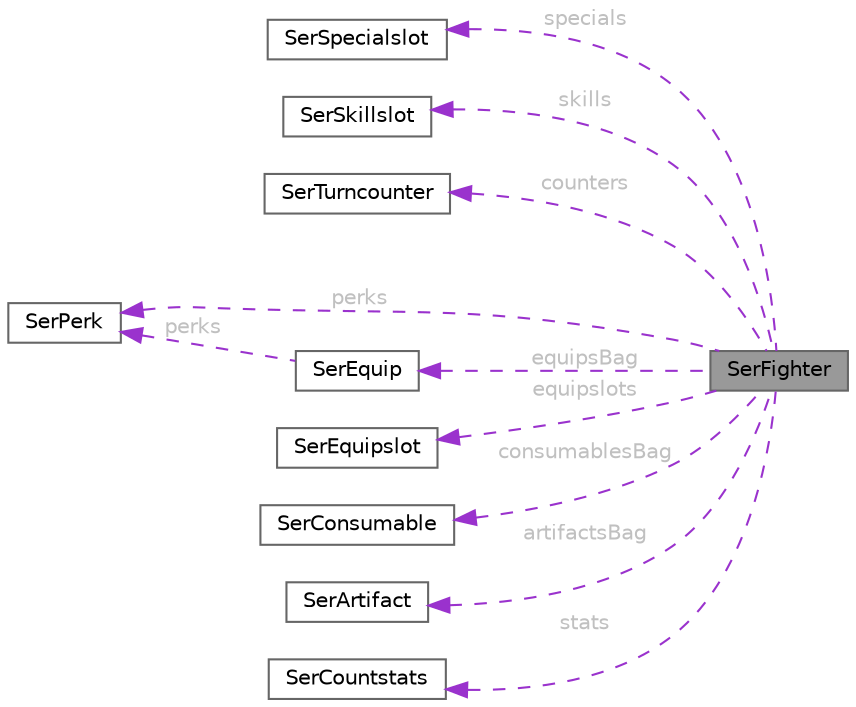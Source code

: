 digraph "SerFighter"
{
 // LATEX_PDF_SIZE
  bgcolor="transparent";
  edge [fontname=Helvetica,fontsize=10,labelfontname=Helvetica,labelfontsize=10];
  node [fontname=Helvetica,fontsize=10,shape=box,height=0.2,width=0.4];
  rankdir="LR";
  Node1 [id="Node000001",label="SerFighter",height=0.2,width=0.4,color="gray40", fillcolor="grey60", style="filled", fontcolor="black",tooltip="Serialized Fighter."];
  Node2 -> Node1 [id="edge1_Node000001_Node000002",dir="back",color="darkorchid3",style="dashed",tooltip=" ",label=" specials",fontcolor="grey" ];
  Node2 [id="Node000002",label="SerSpecialslot",height=0.2,width=0.4,color="gray40", fillcolor="white", style="filled",URL="$structSerSpecialslot.html",tooltip="Serialized Specialslot."];
  Node3 -> Node1 [id="edge2_Node000001_Node000003",dir="back",color="darkorchid3",style="dashed",tooltip=" ",label=" skills",fontcolor="grey" ];
  Node3 [id="Node000003",label="SerSkillslot",height=0.2,width=0.4,color="gray40", fillcolor="white", style="filled",URL="$structSerSkillslot.html",tooltip="Serialized Skillslot."];
  Node4 -> Node1 [id="edge3_Node000001_Node000004",dir="back",color="darkorchid3",style="dashed",tooltip=" ",label=" counters",fontcolor="grey" ];
  Node4 [id="Node000004",label="SerTurncounter",height=0.2,width=0.4,color="gray40", fillcolor="white", style="filled",URL="$structSerTurncounter.html",tooltip="Serialized Turncounter."];
  Node5 -> Node1 [id="edge4_Node000001_Node000005",dir="back",color="darkorchid3",style="dashed",tooltip=" ",label=" perks",fontcolor="grey" ];
  Node5 [id="Node000005",label="SerPerk",height=0.2,width=0.4,color="gray40", fillcolor="white", style="filled",URL="$structSerPerk.html",tooltip="Serialized Perk."];
  Node6 -> Node1 [id="edge5_Node000001_Node000006",dir="back",color="darkorchid3",style="dashed",tooltip=" ",label=" equipslots",fontcolor="grey" ];
  Node6 [id="Node000006",label="SerEquipslot",height=0.2,width=0.4,color="gray40", fillcolor="white", style="filled",URL="$structSerEquipslot.html",tooltip="Serialized Equipslot."];
  Node7 -> Node1 [id="edge6_Node000001_Node000007",dir="back",color="darkorchid3",style="dashed",tooltip=" ",label=" equipsBag",fontcolor="grey" ];
  Node7 [id="Node000007",label="SerEquip",height=0.2,width=0.4,color="gray40", fillcolor="white", style="filled",URL="$structSerEquip.html",tooltip="Serialized Equip."];
  Node5 -> Node7 [id="edge7_Node000007_Node000005",dir="back",color="darkorchid3",style="dashed",tooltip=" ",label=" perks",fontcolor="grey" ];
  Node8 -> Node1 [id="edge8_Node000001_Node000008",dir="back",color="darkorchid3",style="dashed",tooltip=" ",label=" consumablesBag",fontcolor="grey" ];
  Node8 [id="Node000008",label="SerConsumable",height=0.2,width=0.4,color="gray40", fillcolor="white", style="filled",URL="$structSerConsumable.html",tooltip="Serialized Consumable."];
  Node9 -> Node1 [id="edge9_Node000001_Node000009",dir="back",color="darkorchid3",style="dashed",tooltip=" ",label=" artifactsBag",fontcolor="grey" ];
  Node9 [id="Node000009",label="SerArtifact",height=0.2,width=0.4,color="gray40", fillcolor="white", style="filled",URL="$structSerArtifact.html",tooltip="Serialized Artifact."];
  Node10 -> Node1 [id="edge10_Node000001_Node000010",dir="back",color="darkorchid3",style="dashed",tooltip=" ",label=" stats",fontcolor="grey" ];
  Node10 [id="Node000010",label="SerCountstats",height=0.2,width=0.4,color="gray40", fillcolor="white", style="filled",URL="$structSerCountstats.html",tooltip="Serialized countStats."];
}
